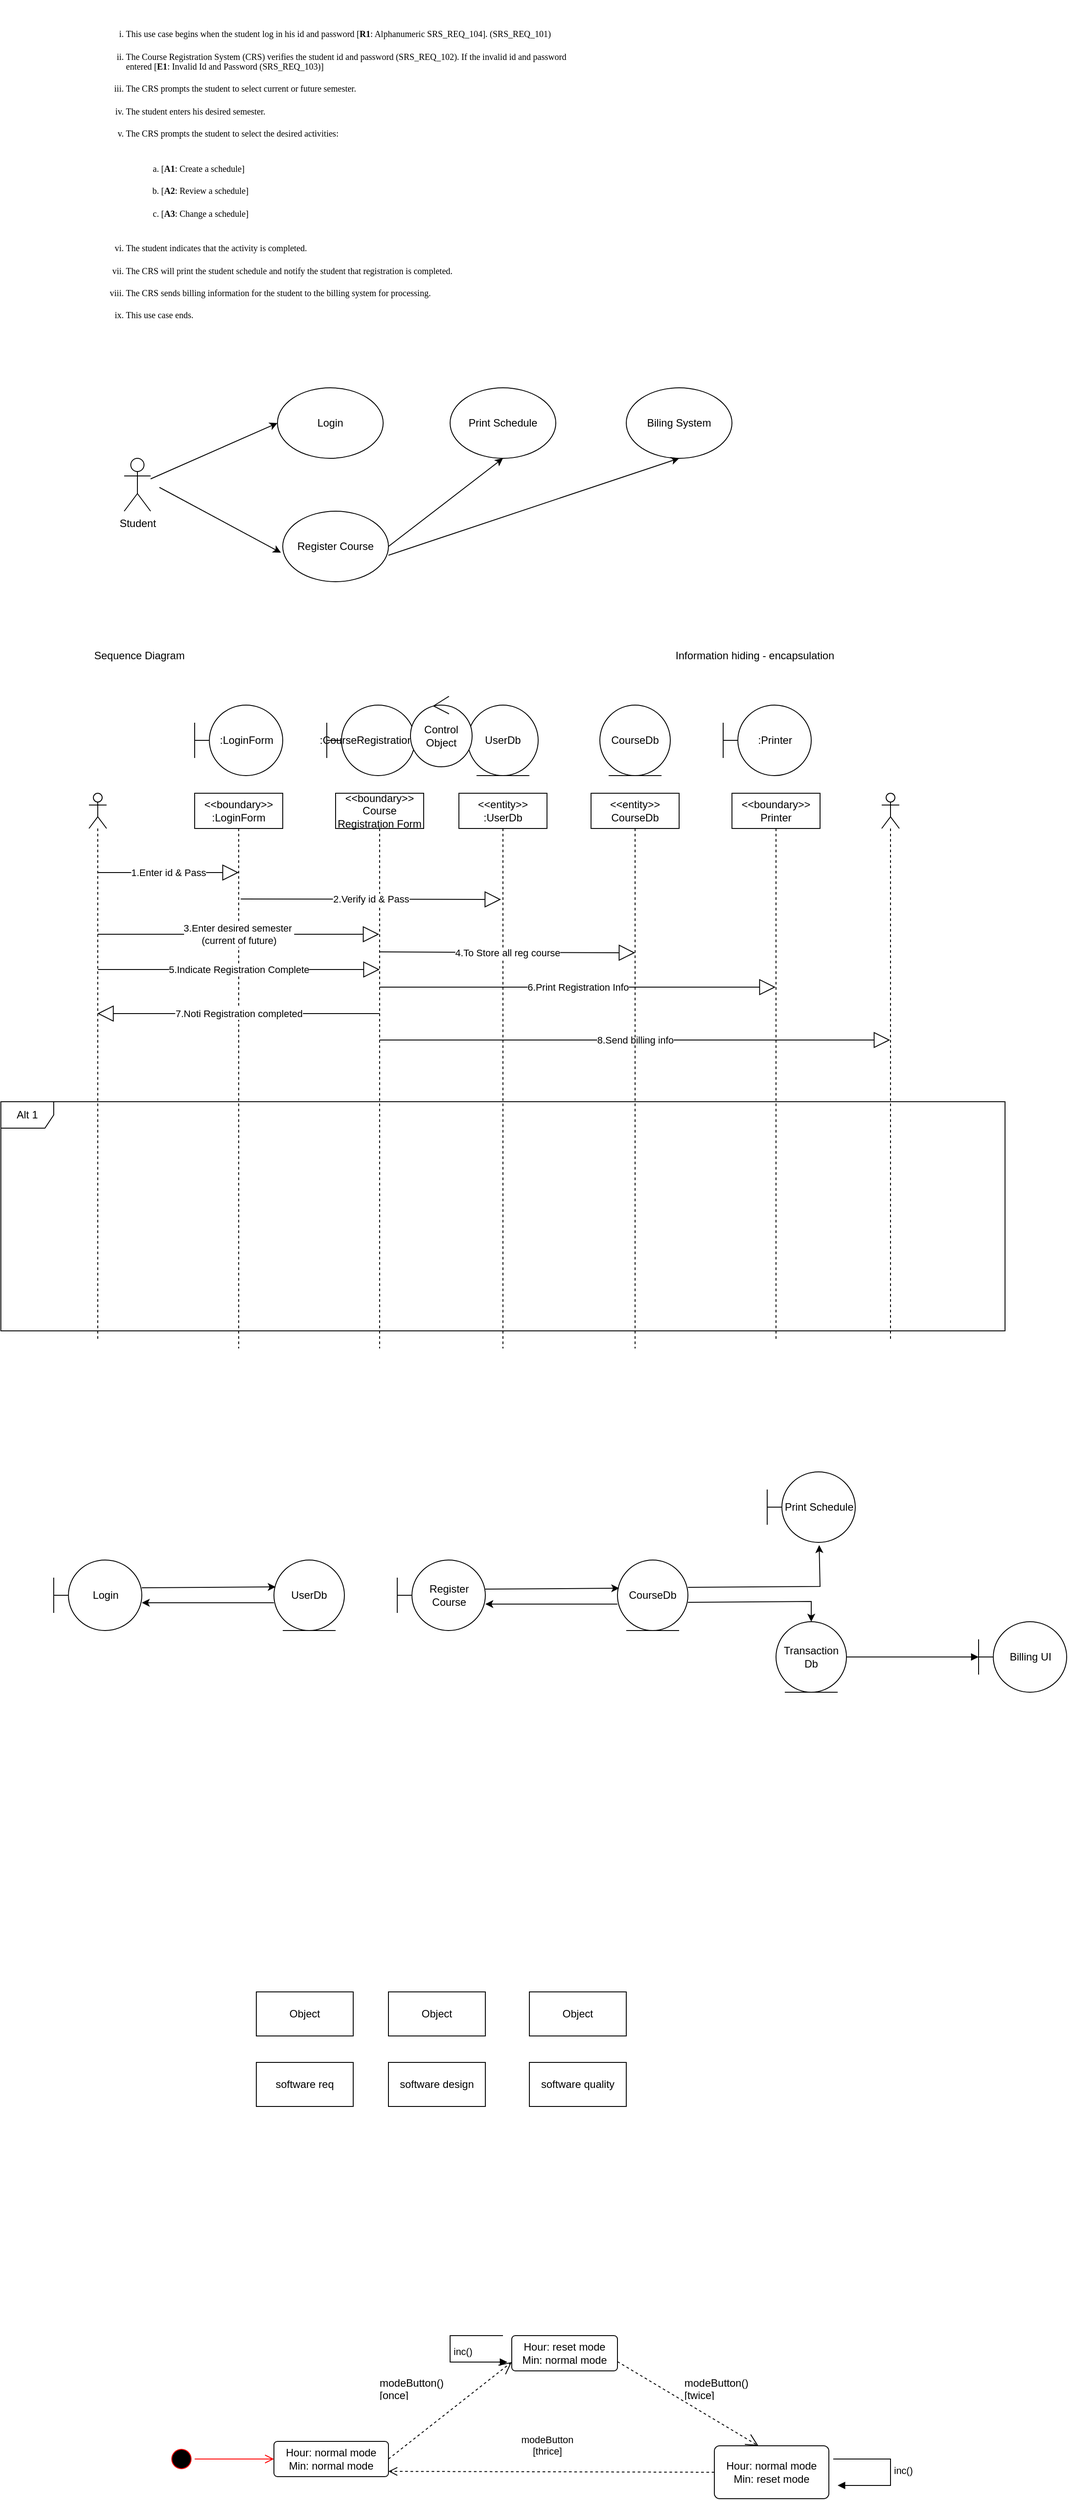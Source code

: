 <mxfile version="22.0.8" type="github">
  <diagram name="Page-1" id="VdK0MEr7L4QaRIki6hEE">
    <mxGraphModel dx="1875" dy="654" grid="1" gridSize="10" guides="1" tooltips="1" connect="1" arrows="1" fold="1" page="1" pageScale="1" pageWidth="827" pageHeight="1169" math="0" shadow="0">
      <root>
        <mxCell id="0" />
        <mxCell id="1" parent="0" />
        <mxCell id="ehw57DtEFJ7WW9thNjO3-1" value="&lt;ol style=&quot;list-style-type: lower-roman&quot;&gt;&#xa;&lt;li style=&quot;margin: 0.0px 0.0px 0.0px 0.0px; font: 10.0px Verdana; color: #000000&quot;&gt;This use case begins when the student log in his id and password [&lt;b&gt;R1&lt;/b&gt;: Alphanumeric SRS_REQ_104]. (SRS_REQ_101)&lt;/li&gt;&#xa;&lt;li style=&quot;margin: 0.0px 0.0px 0.0px 0.0px; font: 10.0px Verdana; color: #000000&quot;&gt;The Course Registration System (CRS) verifies the student id and password (SRS_REQ_102). If the invalid id and password entered [&lt;b&gt;E1&lt;/b&gt;: Invalid Id and Password (SRS_REQ_103)]&lt;/li&gt;&#xa;&lt;li style=&quot;margin: 0.0px 0.0px 0.0px 0.0px; font: 10.0px Verdana; color: #000000&quot;&gt;The CRS prompts the student to select current or future semester.&lt;/li&gt;&#xa;&lt;li style=&quot;margin: 0.0px 0.0px 0.0px 0.0px; font: 10.0px Verdana; color: #000000&quot;&gt;The student enters his desired semester.&lt;/li&gt;&#xa;&lt;li style=&quot;margin: 0.0px 0.0px 0.0px 0.0px; font: 10.0px Verdana; color: #000000&quot;&gt;The CRS prompts the student to select the desired activities:&lt;/li&gt;&#xa;&lt;ol style=&quot;list-style-type: lower-alpha&quot;&gt;&#xa;&lt;li style=&quot;margin: 0.0px 0.0px 0.0px 0.0px; font: 10.0px Verdana; color: #000000&quot;&gt;[&lt;b&gt;A1&lt;/b&gt;: Create a schedule]&lt;/li&gt;&#xa;&lt;li style=&quot;margin: 0.0px 0.0px 0.0px 0.0px; font: 10.0px Verdana; color: #000000&quot;&gt;[&lt;b&gt;A2&lt;/b&gt;: Review a schedule]&lt;/li&gt;&#xa;&lt;li style=&quot;margin: 0.0px 0.0px 0.0px 0.0px; font: 10.0px Verdana; color: #000000&quot;&gt;[&lt;b&gt;A3&lt;/b&gt;: Change a schedule]&lt;/li&gt;&#xa;&lt;/ol&gt;&#xa;&lt;li style=&quot;margin: 0.0px 0.0px 0.0px 0.0px; font: 10.0px Verdana; color: #000000&quot;&gt;The student indicates that the activity is completed.&lt;/li&gt;&#xa;&lt;li style=&quot;margin: 0.0px 0.0px 0.0px 0.0px; font: 10.0px Verdana; color: #000000&quot;&gt;The CRS will print the student schedule and notify the student that registration is completed.&lt;/li&gt;&#xa;&lt;li style=&quot;margin: 0.0px 0.0px 0.0px 0.0px; font: 10.0px Verdana; color: #000000&quot;&gt;The CRS sends billing information for the student to the billing system for processing.&lt;/li&gt;&#xa;&lt;li style=&quot;margin: 0.0px 0.0px 0.0px 0.0px; font: 10.0px Verdana; color: #000000&quot;&gt;This use case ends.&lt;/li&gt;&#xa;&lt;/ol&gt;" style="text;whiteSpace=wrap;html=1;" vertex="1" parent="1">
          <mxGeometry x="80" width="560" height="430" as="geometry" />
        </mxCell>
        <mxCell id="ehw57DtEFJ7WW9thNjO3-2" value="Student" style="shape=umlActor;verticalLabelPosition=bottom;verticalAlign=top;html=1;outlineConnect=0;" vertex="1" parent="1">
          <mxGeometry x="120" y="520" width="30" height="60" as="geometry" />
        </mxCell>
        <mxCell id="ehw57DtEFJ7WW9thNjO3-4" value="Login" style="ellipse;whiteSpace=wrap;html=1;" vertex="1" parent="1">
          <mxGeometry x="294" y="440" width="120" height="80" as="geometry" />
        </mxCell>
        <mxCell id="ehw57DtEFJ7WW9thNjO3-5" value="" style="endArrow=classic;html=1;rounded=0;entryX=0;entryY=0.5;entryDx=0;entryDy=0;" edge="1" parent="1" source="ehw57DtEFJ7WW9thNjO3-2" target="ehw57DtEFJ7WW9thNjO3-4">
          <mxGeometry width="50" height="50" relative="1" as="geometry">
            <mxPoint x="160" y="555" as="sourcePoint" />
            <mxPoint x="210" y="505" as="targetPoint" />
          </mxGeometry>
        </mxCell>
        <mxCell id="ehw57DtEFJ7WW9thNjO3-6" value="Register Course" style="ellipse;whiteSpace=wrap;html=1;" vertex="1" parent="1">
          <mxGeometry x="300" y="580" width="120" height="80" as="geometry" />
        </mxCell>
        <mxCell id="ehw57DtEFJ7WW9thNjO3-7" value="" style="endArrow=classic;html=1;rounded=0;entryX=-0.017;entryY=0.588;entryDx=0;entryDy=0;entryPerimeter=0;" edge="1" parent="1" target="ehw57DtEFJ7WW9thNjO3-6">
          <mxGeometry width="50" height="50" relative="1" as="geometry">
            <mxPoint x="160" y="553" as="sourcePoint" />
            <mxPoint x="304" y="490" as="targetPoint" />
          </mxGeometry>
        </mxCell>
        <mxCell id="ehw57DtEFJ7WW9thNjO3-8" value="Print Schedule" style="ellipse;whiteSpace=wrap;html=1;" vertex="1" parent="1">
          <mxGeometry x="490" y="440" width="120" height="80" as="geometry" />
        </mxCell>
        <mxCell id="ehw57DtEFJ7WW9thNjO3-9" value="Biling System" style="ellipse;whiteSpace=wrap;html=1;" vertex="1" parent="1">
          <mxGeometry x="690" y="440" width="120" height="80" as="geometry" />
        </mxCell>
        <mxCell id="ehw57DtEFJ7WW9thNjO3-10" value="" style="endArrow=classic;html=1;rounded=0;entryX=0.5;entryY=1;entryDx=0;entryDy=0;exitX=1;exitY=0.5;exitDx=0;exitDy=0;" edge="1" parent="1" source="ehw57DtEFJ7WW9thNjO3-6" target="ehw57DtEFJ7WW9thNjO3-8">
          <mxGeometry width="50" height="50" relative="1" as="geometry">
            <mxPoint x="380" y="633" as="sourcePoint" />
            <mxPoint x="524" y="570" as="targetPoint" />
          </mxGeometry>
        </mxCell>
        <mxCell id="ehw57DtEFJ7WW9thNjO3-11" value="" style="endArrow=classic;html=1;rounded=0;entryX=0.5;entryY=1;entryDx=0;entryDy=0;exitX=1;exitY=0.625;exitDx=0;exitDy=0;exitPerimeter=0;" edge="1" parent="1" source="ehw57DtEFJ7WW9thNjO3-6" target="ehw57DtEFJ7WW9thNjO3-9">
          <mxGeometry width="50" height="50" relative="1" as="geometry">
            <mxPoint x="380" y="620" as="sourcePoint" />
            <mxPoint x="518" y="694" as="targetPoint" />
          </mxGeometry>
        </mxCell>
        <mxCell id="ehw57DtEFJ7WW9thNjO3-12" value="Login" style="shape=umlBoundary;whiteSpace=wrap;html=1;" vertex="1" parent="1">
          <mxGeometry x="40" y="1770" width="100" height="80" as="geometry" />
        </mxCell>
        <mxCell id="ehw57DtEFJ7WW9thNjO3-13" value="Register Course" style="shape=umlBoundary;whiteSpace=wrap;html=1;" vertex="1" parent="1">
          <mxGeometry x="430" y="1770" width="100" height="80" as="geometry" />
        </mxCell>
        <mxCell id="ehw57DtEFJ7WW9thNjO3-14" value="UserDb" style="ellipse;shape=umlEntity;whiteSpace=wrap;html=1;" vertex="1" parent="1">
          <mxGeometry x="290" y="1770" width="80" height="80" as="geometry" />
        </mxCell>
        <mxCell id="ehw57DtEFJ7WW9thNjO3-15" value="CourseDb" style="ellipse;shape=umlEntity;whiteSpace=wrap;html=1;" vertex="1" parent="1">
          <mxGeometry x="680" y="1770" width="80" height="80" as="geometry" />
        </mxCell>
        <mxCell id="ehw57DtEFJ7WW9thNjO3-27" value="Print Schedule" style="shape=umlBoundary;whiteSpace=wrap;html=1;" vertex="1" parent="1">
          <mxGeometry x="850" y="1670" width="100" height="80" as="geometry" />
        </mxCell>
        <mxCell id="ehw57DtEFJ7WW9thNjO3-28" value="Transaction Db" style="ellipse;shape=umlEntity;whiteSpace=wrap;html=1;" vertex="1" parent="1">
          <mxGeometry x="860" y="1840" width="80" height="80" as="geometry" />
        </mxCell>
        <mxCell id="ehw57DtEFJ7WW9thNjO3-31" value="Billing UI" style="shape=umlBoundary;whiteSpace=wrap;html=1;" vertex="1" parent="1">
          <mxGeometry x="1090" y="1840" width="100" height="80" as="geometry" />
        </mxCell>
        <mxCell id="ehw57DtEFJ7WW9thNjO3-32" value="" style="html=1;verticalAlign=bottom;endArrow=block;curved=0;rounded=0;" edge="1" parent="1">
          <mxGeometry width="80" relative="1" as="geometry">
            <mxPoint x="940" y="1880" as="sourcePoint" />
            <mxPoint x="1090" y="1880" as="targetPoint" />
          </mxGeometry>
        </mxCell>
        <mxCell id="ehw57DtEFJ7WW9thNjO3-33" value="" style="endArrow=classic;html=1;rounded=0;entryX=0.025;entryY=0.4;entryDx=0;entryDy=0;entryPerimeter=0;" edge="1" parent="1" target="ehw57DtEFJ7WW9thNjO3-15">
          <mxGeometry width="50" height="50" relative="1" as="geometry">
            <mxPoint x="530" y="1803" as="sourcePoint" />
            <mxPoint x="674" y="1740" as="targetPoint" />
          </mxGeometry>
        </mxCell>
        <mxCell id="ehw57DtEFJ7WW9thNjO3-34" value="" style="endArrow=classic;html=1;rounded=0;" edge="1" parent="1">
          <mxGeometry width="50" height="50" relative="1" as="geometry">
            <mxPoint x="680" y="1820" as="sourcePoint" />
            <mxPoint x="530" y="1820" as="targetPoint" />
          </mxGeometry>
        </mxCell>
        <mxCell id="ehw57DtEFJ7WW9thNjO3-35" value="" style="endArrow=classic;html=1;rounded=0;entryX=0.025;entryY=0.4;entryDx=0;entryDy=0;entryPerimeter=0;" edge="1" parent="1">
          <mxGeometry width="50" height="50" relative="1" as="geometry">
            <mxPoint x="140" y="1801.5" as="sourcePoint" />
            <mxPoint x="292" y="1800.5" as="targetPoint" />
          </mxGeometry>
        </mxCell>
        <mxCell id="ehw57DtEFJ7WW9thNjO3-36" value="" style="endArrow=classic;html=1;rounded=0;" edge="1" parent="1">
          <mxGeometry width="50" height="50" relative="1" as="geometry">
            <mxPoint x="290" y="1818.5" as="sourcePoint" />
            <mxPoint x="140" y="1818.5" as="targetPoint" />
          </mxGeometry>
        </mxCell>
        <mxCell id="ehw57DtEFJ7WW9thNjO3-37" value="" style="endArrow=classic;html=1;rounded=0;entryX=0.59;entryY=1.038;entryDx=0;entryDy=0;entryPerimeter=0;" edge="1" parent="1" target="ehw57DtEFJ7WW9thNjO3-27">
          <mxGeometry width="50" height="50" relative="1" as="geometry">
            <mxPoint x="760" y="1801" as="sourcePoint" />
            <mxPoint x="912" y="1800" as="targetPoint" />
            <Array as="points">
              <mxPoint x="910" y="1800" />
            </Array>
          </mxGeometry>
        </mxCell>
        <mxCell id="ehw57DtEFJ7WW9thNjO3-39" value="" style="endArrow=classic;html=1;rounded=0;" edge="1" parent="1">
          <mxGeometry width="50" height="50" relative="1" as="geometry">
            <mxPoint x="760" y="1817.96" as="sourcePoint" />
            <mxPoint x="900" y="1840" as="targetPoint" />
            <Array as="points">
              <mxPoint x="900" y="1817" />
            </Array>
          </mxGeometry>
        </mxCell>
        <mxCell id="ehw57DtEFJ7WW9thNjO3-41" value="&amp;lt;&amp;lt;boundary&amp;gt;&amp;gt;&lt;br&gt;:LoginForm" style="shape=umlLifeline;perimeter=lifelinePerimeter;whiteSpace=wrap;html=1;container=1;dropTarget=0;collapsible=0;recursiveResize=0;outlineConnect=0;portConstraint=eastwest;newEdgeStyle={&quot;curved&quot;:0,&quot;rounded&quot;:0};" vertex="1" parent="1">
          <mxGeometry x="200" y="900" width="100" height="630" as="geometry" />
        </mxCell>
        <mxCell id="ehw57DtEFJ7WW9thNjO3-44" value="&amp;lt;&amp;lt;boundary&amp;gt;&amp;gt;&lt;br style=&quot;border-color: var(--border-color);&quot;&gt;Course Registration Form" style="shape=umlLifeline;perimeter=lifelinePerimeter;whiteSpace=wrap;html=1;container=1;dropTarget=0;collapsible=0;recursiveResize=0;outlineConnect=0;portConstraint=eastwest;newEdgeStyle={&quot;curved&quot;:0,&quot;rounded&quot;:0};" vertex="1" parent="1">
          <mxGeometry x="360" y="900" width="100" height="630" as="geometry" />
        </mxCell>
        <mxCell id="ehw57DtEFJ7WW9thNjO3-45" value="&amp;lt;&amp;lt;entity&amp;gt;&amp;gt;&lt;br&gt;:UserDb" style="shape=umlLifeline;perimeter=lifelinePerimeter;whiteSpace=wrap;html=1;container=1;dropTarget=0;collapsible=0;recursiveResize=0;outlineConnect=0;portConstraint=eastwest;newEdgeStyle={&quot;curved&quot;:0,&quot;rounded&quot;:0};" vertex="1" parent="1">
          <mxGeometry x="500" y="900" width="100" height="630" as="geometry" />
        </mxCell>
        <mxCell id="ehw57DtEFJ7WW9thNjO3-46" value="&amp;lt;&amp;lt;boundary&amp;gt;&amp;gt;&lt;br&gt;Printer" style="shape=umlLifeline;perimeter=lifelinePerimeter;whiteSpace=wrap;html=1;container=1;dropTarget=0;collapsible=0;recursiveResize=0;outlineConnect=0;portConstraint=eastwest;newEdgeStyle={&quot;curved&quot;:0,&quot;rounded&quot;:0};" vertex="1" parent="1">
          <mxGeometry x="810" y="900" width="100" height="620" as="geometry" />
        </mxCell>
        <mxCell id="ehw57DtEFJ7WW9thNjO3-48" value="1.Enter id &amp;amp; Pass" style="endArrow=block;endSize=16;endFill=0;html=1;rounded=0;" edge="1" parent="1">
          <mxGeometry width="160" relative="1" as="geometry">
            <mxPoint x="90" y="990" as="sourcePoint" />
            <mxPoint x="250" y="990" as="targetPoint" />
          </mxGeometry>
        </mxCell>
        <mxCell id="ehw57DtEFJ7WW9thNjO3-49" value="2.Verify id &amp;amp; Pass" style="endArrow=block;endSize=16;endFill=0;html=1;rounded=0;" edge="1" parent="1">
          <mxGeometry width="160" relative="1" as="geometry">
            <mxPoint x="252.25" y="1020" as="sourcePoint" />
            <mxPoint x="547.75" y="1020.5" as="targetPoint" />
            <Array as="points" />
          </mxGeometry>
        </mxCell>
        <mxCell id="ehw57DtEFJ7WW9thNjO3-50" value="3.Enter desired semester&amp;nbsp;&lt;br&gt;(current of future)" style="endArrow=block;endSize=16;endFill=0;html=1;rounded=0;" edge="1" parent="1" target="ehw57DtEFJ7WW9thNjO3-44">
          <mxGeometry width="160" relative="1" as="geometry">
            <mxPoint x="90" y="1060" as="sourcePoint" />
            <mxPoint x="250" y="1060" as="targetPoint" />
          </mxGeometry>
        </mxCell>
        <mxCell id="ehw57DtEFJ7WW9thNjO3-51" value="5.Indicate Registration Complete" style="endArrow=block;endSize=16;endFill=0;html=1;rounded=0;" edge="1" parent="1">
          <mxGeometry width="160" relative="1" as="geometry">
            <mxPoint x="90" y="1100" as="sourcePoint" />
            <mxPoint x="410" y="1100" as="targetPoint" />
          </mxGeometry>
        </mxCell>
        <mxCell id="ehw57DtEFJ7WW9thNjO3-52" value="6.Print Registration Info" style="endArrow=block;endSize=16;endFill=0;html=1;rounded=0;" edge="1" parent="1" target="ehw57DtEFJ7WW9thNjO3-46">
          <mxGeometry width="160" relative="1" as="geometry">
            <mxPoint x="410" y="1120" as="sourcePoint" />
            <mxPoint x="710" y="1120" as="targetPoint" />
          </mxGeometry>
        </mxCell>
        <mxCell id="ehw57DtEFJ7WW9thNjO3-53" value="8.Send billing info" style="endArrow=block;endSize=16;endFill=0;html=1;rounded=0;" edge="1" parent="1">
          <mxGeometry width="160" relative="1" as="geometry">
            <mxPoint x="410" y="1180" as="sourcePoint" />
            <mxPoint x="989.5" y="1180" as="targetPoint" />
          </mxGeometry>
        </mxCell>
        <mxCell id="ehw57DtEFJ7WW9thNjO3-54" value="7.Noti Registration completed" style="endArrow=block;endSize=16;endFill=0;html=1;rounded=0;" edge="1" parent="1">
          <mxGeometry width="160" relative="1" as="geometry">
            <mxPoint x="410" y="1150" as="sourcePoint" />
            <mxPoint x="89.5" y="1150" as="targetPoint" />
          </mxGeometry>
        </mxCell>
        <mxCell id="ehw57DtEFJ7WW9thNjO3-55" value="&amp;lt;&amp;lt;entity&amp;gt;&amp;gt;&lt;br&gt;CourseDb" style="shape=umlLifeline;perimeter=lifelinePerimeter;whiteSpace=wrap;html=1;container=1;dropTarget=0;collapsible=0;recursiveResize=0;outlineConnect=0;portConstraint=eastwest;newEdgeStyle={&quot;curved&quot;:0,&quot;rounded&quot;:0};" vertex="1" parent="1">
          <mxGeometry x="650" y="900" width="100" height="630" as="geometry" />
        </mxCell>
        <mxCell id="ehw57DtEFJ7WW9thNjO3-56" value="4.To Store all reg course" style="endArrow=block;endSize=16;endFill=0;html=1;rounded=0;" edge="1" parent="1">
          <mxGeometry width="160" relative="1" as="geometry">
            <mxPoint x="410" y="1080" as="sourcePoint" />
            <mxPoint x="700" y="1081" as="targetPoint" />
            <Array as="points">
              <mxPoint x="520" y="1080.5" />
            </Array>
          </mxGeometry>
        </mxCell>
        <mxCell id="ehw57DtEFJ7WW9thNjO3-57" value="Alt 1" style="shape=umlFrame;whiteSpace=wrap;html=1;pointerEvents=0;" vertex="1" parent="1">
          <mxGeometry x="-20" y="1250" width="1140" height="260" as="geometry" />
        </mxCell>
        <mxCell id="ehw57DtEFJ7WW9thNjO3-59" value="Object" style="html=1;whiteSpace=wrap;" vertex="1" parent="1">
          <mxGeometry x="270" y="2260" width="110" height="50" as="geometry" />
        </mxCell>
        <mxCell id="ehw57DtEFJ7WW9thNjO3-60" value="Object" style="html=1;whiteSpace=wrap;" vertex="1" parent="1">
          <mxGeometry x="420" y="2260" width="110" height="50" as="geometry" />
        </mxCell>
        <mxCell id="ehw57DtEFJ7WW9thNjO3-61" value="Object" style="html=1;whiteSpace=wrap;" vertex="1" parent="1">
          <mxGeometry x="580" y="2260" width="110" height="50" as="geometry" />
        </mxCell>
        <mxCell id="ehw57DtEFJ7WW9thNjO3-62" value="software req" style="html=1;whiteSpace=wrap;" vertex="1" parent="1">
          <mxGeometry x="270" y="2340" width="110" height="50" as="geometry" />
        </mxCell>
        <mxCell id="ehw57DtEFJ7WW9thNjO3-63" value="software design" style="html=1;whiteSpace=wrap;" vertex="1" parent="1">
          <mxGeometry x="420" y="2340" width="110" height="50" as="geometry" />
        </mxCell>
        <mxCell id="ehw57DtEFJ7WW9thNjO3-64" value="software quality" style="html=1;whiteSpace=wrap;" vertex="1" parent="1">
          <mxGeometry x="580" y="2340" width="110" height="50" as="geometry" />
        </mxCell>
        <mxCell id="ehw57DtEFJ7WW9thNjO3-65" value="Sequence Diagram" style="text;strokeColor=none;fillColor=none;spacingLeft=4;spacingRight=4;overflow=hidden;rotatable=0;points=[[0,0.5],[1,0.5]];portConstraint=eastwest;fontSize=12;whiteSpace=wrap;html=1;" vertex="1" parent="1">
          <mxGeometry x="80" y="730" width="260" height="30" as="geometry" />
        </mxCell>
        <mxCell id="ehw57DtEFJ7WW9thNjO3-66" value=":LoginForm" style="shape=umlBoundary;whiteSpace=wrap;html=1;" vertex="1" parent="1">
          <mxGeometry x="200" y="800" width="100" height="80" as="geometry" />
        </mxCell>
        <mxCell id="ehw57DtEFJ7WW9thNjO3-67" value=":CourseRegistrationForm" style="shape=umlBoundary;whiteSpace=wrap;html=1;" vertex="1" parent="1">
          <mxGeometry x="350" y="800" width="100" height="80" as="geometry" />
        </mxCell>
        <mxCell id="ehw57DtEFJ7WW9thNjO3-68" value="UserDb" style="ellipse;shape=umlEntity;whiteSpace=wrap;html=1;" vertex="1" parent="1">
          <mxGeometry x="510" y="800" width="80" height="80" as="geometry" />
        </mxCell>
        <mxCell id="ehw57DtEFJ7WW9thNjO3-69" value="CourseDb" style="ellipse;shape=umlEntity;whiteSpace=wrap;html=1;" vertex="1" parent="1">
          <mxGeometry x="660" y="800" width="80" height="80" as="geometry" />
        </mxCell>
        <mxCell id="ehw57DtEFJ7WW9thNjO3-70" value=":Printer" style="shape=umlBoundary;whiteSpace=wrap;html=1;" vertex="1" parent="1">
          <mxGeometry x="800" y="800" width="100" height="80" as="geometry" />
        </mxCell>
        <mxCell id="ehw57DtEFJ7WW9thNjO3-71" value="Control Object" style="ellipse;shape=umlControl;whiteSpace=wrap;html=1;" vertex="1" parent="1">
          <mxGeometry x="445" y="790" width="70" height="80" as="geometry" />
        </mxCell>
        <mxCell id="ehw57DtEFJ7WW9thNjO3-72" value="" style="shape=umlLifeline;perimeter=lifelinePerimeter;whiteSpace=wrap;html=1;container=1;dropTarget=0;collapsible=0;recursiveResize=0;outlineConnect=0;portConstraint=eastwest;newEdgeStyle={&quot;curved&quot;:0,&quot;rounded&quot;:0};participant=umlActor;" vertex="1" parent="1">
          <mxGeometry x="80" y="900" width="20" height="620" as="geometry" />
        </mxCell>
        <mxCell id="ehw57DtEFJ7WW9thNjO3-73" value="" style="shape=umlLifeline;perimeter=lifelinePerimeter;whiteSpace=wrap;html=1;container=1;dropTarget=0;collapsible=0;recursiveResize=0;outlineConnect=0;portConstraint=eastwest;newEdgeStyle={&quot;curved&quot;:0,&quot;rounded&quot;:0};participant=umlActor;" vertex="1" parent="1">
          <mxGeometry x="980" y="900" width="20" height="620" as="geometry" />
        </mxCell>
        <mxCell id="ehw57DtEFJ7WW9thNjO3-74" value="Information hiding - encapsulation" style="text;strokeColor=none;fillColor=none;spacingLeft=4;spacingRight=4;overflow=hidden;rotatable=0;points=[[0,0.5],[1,0.5]];portConstraint=eastwest;fontSize=12;whiteSpace=wrap;html=1;" vertex="1" parent="1">
          <mxGeometry x="740" y="730" width="260" height="30" as="geometry" />
        </mxCell>
        <mxCell id="ehw57DtEFJ7WW9thNjO3-75" value="Hour: normal mode&lt;br&gt;Min: normal mode" style="rounded=1;arcSize=10;whiteSpace=wrap;html=1;align=center;" vertex="1" parent="1">
          <mxGeometry x="290" y="2770" width="130" height="40" as="geometry" />
        </mxCell>
        <mxCell id="ehw57DtEFJ7WW9thNjO3-78" value="Hour: reset mode&lt;br style=&quot;border-color: var(--border-color);&quot;&gt;Min: normal mode" style="rounded=1;arcSize=10;whiteSpace=wrap;html=1;align=center;" vertex="1" parent="1">
          <mxGeometry x="560" y="2650" width="120" height="40" as="geometry" />
        </mxCell>
        <mxCell id="ehw57DtEFJ7WW9thNjO3-79" value="Hour: normal mode&lt;br style=&quot;border-color: var(--border-color);&quot;&gt;Min: reset mode" style="rounded=1;arcSize=10;whiteSpace=wrap;html=1;align=center;" vertex="1" parent="1">
          <mxGeometry x="790" y="2775" width="130" height="60" as="geometry" />
        </mxCell>
        <mxCell id="ehw57DtEFJ7WW9thNjO3-80" value="modeButton()&lt;br&gt;[once]" style="text;strokeColor=none;fillColor=none;spacingLeft=4;spacingRight=4;overflow=hidden;rotatable=0;points=[[0,0.5],[1,0.5]];portConstraint=eastwest;fontSize=12;whiteSpace=wrap;html=1;" vertex="1" parent="1">
          <mxGeometry x="404" y="2690" width="86" height="30" as="geometry" />
        </mxCell>
        <mxCell id="ehw57DtEFJ7WW9thNjO3-82" value="" style="ellipse;html=1;shape=startState;fillColor=#000000;strokeColor=#ff0000;" vertex="1" parent="1">
          <mxGeometry x="170" y="2775" width="30" height="30" as="geometry" />
        </mxCell>
        <mxCell id="ehw57DtEFJ7WW9thNjO3-83" value="" style="edgeStyle=orthogonalEdgeStyle;html=1;verticalAlign=bottom;endArrow=open;endSize=8;strokeColor=#ff0000;rounded=0;entryX=0;entryY=0.5;entryDx=0;entryDy=0;" edge="1" source="ehw57DtEFJ7WW9thNjO3-82" parent="1" target="ehw57DtEFJ7WW9thNjO3-75">
          <mxGeometry relative="1" as="geometry">
            <mxPoint x="280" y="2775" as="targetPoint" />
          </mxGeometry>
        </mxCell>
        <mxCell id="ehw57DtEFJ7WW9thNjO3-85" value="inc()" style="html=1;align=left;spacingLeft=2;endArrow=block;rounded=0;edgeStyle=orthogonalEdgeStyle;curved=0;rounded=0;" edge="1" parent="1">
          <mxGeometry relative="1" as="geometry">
            <mxPoint x="550" y="2650" as="sourcePoint" />
            <Array as="points">
              <mxPoint x="490" y="2650" />
              <mxPoint x="490" y="2680" />
            </Array>
            <mxPoint x="555" y="2680" as="targetPoint" />
          </mxGeometry>
        </mxCell>
        <mxCell id="ehw57DtEFJ7WW9thNjO3-91" value="inc()" style="html=1;align=left;spacingLeft=2;endArrow=block;rounded=0;edgeStyle=orthogonalEdgeStyle;curved=0;rounded=0;" edge="1" parent="1">
          <mxGeometry relative="1" as="geometry">
            <mxPoint x="925" y="2790" as="sourcePoint" />
            <Array as="points">
              <mxPoint x="990" y="2790" />
              <mxPoint x="990" y="2820" />
            </Array>
            <mxPoint x="930" y="2820" as="targetPoint" />
          </mxGeometry>
        </mxCell>
        <mxCell id="ehw57DtEFJ7WW9thNjO3-92" value="modeButton()&lt;br&gt;[twice]" style="text;strokeColor=none;fillColor=none;spacingLeft=4;spacingRight=4;overflow=hidden;rotatable=0;points=[[0,0.5],[1,0.5]];portConstraint=eastwest;fontSize=12;whiteSpace=wrap;html=1;" vertex="1" parent="1">
          <mxGeometry x="750" y="2690" width="86" height="30" as="geometry" />
        </mxCell>
        <mxCell id="ehw57DtEFJ7WW9thNjO3-93" value="" style="endArrow=open;endSize=12;dashed=1;html=1;rounded=0;entryX=0;entryY=0.25;entryDx=0;entryDy=0;" edge="1" parent="1">
          <mxGeometry width="160" relative="1" as="geometry">
            <mxPoint x="680" y="2679.5" as="sourcePoint" />
            <mxPoint x="840" y="2775" as="targetPoint" />
          </mxGeometry>
        </mxCell>
        <mxCell id="ehw57DtEFJ7WW9thNjO3-95" value="" style="endArrow=open;endSize=12;dashed=1;html=1;rounded=0;entryX=0;entryY=0.75;entryDx=0;entryDy=0;" edge="1" parent="1" target="ehw57DtEFJ7WW9thNjO3-78">
          <mxGeometry width="160" relative="1" as="geometry">
            <mxPoint x="420" y="2790" as="sourcePoint" />
            <mxPoint x="600" y="2800" as="targetPoint" />
          </mxGeometry>
        </mxCell>
        <mxCell id="ehw57DtEFJ7WW9thNjO3-96" value="modeButton&lt;br&gt;[thrice]" style="html=1;verticalAlign=bottom;endArrow=open;dashed=1;endSize=8;curved=0;rounded=0;exitX=0;exitY=0.5;exitDx=0;exitDy=0;" edge="1" parent="1" source="ehw57DtEFJ7WW9thNjO3-79">
          <mxGeometry x="0.027" y="-14" relative="1" as="geometry">
            <mxPoint x="500" y="2804" as="sourcePoint" />
            <mxPoint x="420" y="2804" as="targetPoint" />
            <mxPoint as="offset" />
          </mxGeometry>
        </mxCell>
      </root>
    </mxGraphModel>
  </diagram>
</mxfile>

